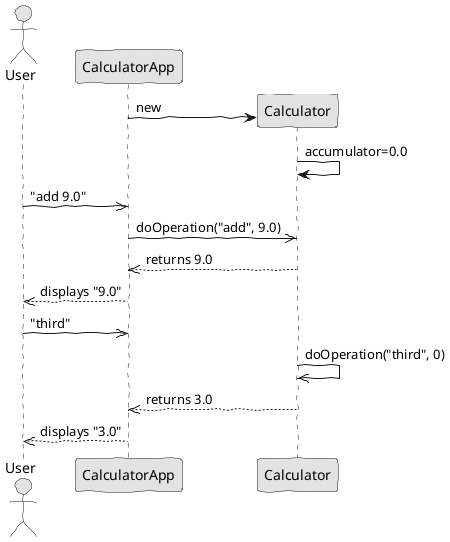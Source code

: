 @startuml class-diagram.png
skinparam handwritten true
skinparam monochrome true
skinparam packageStyle rect
skinparam defaultFontName FG Virgil
skinparam shadowing false

actor User
participant CalculatorApp
participant Calculator

create Calculator
CalculatorApp -> Calculator : new
Calculator -> Calculator : accumulator=0.0

User ->> CalculatorApp : "add 9.0"
CalculatorApp ->> Calculator : doOperation("add", 9.0)
CalculatorApp <<-- Calculator : returns 9.0
User <<-- CalculatorApp : displays "9.0"
User ->> CalculatorApp : "third"
Calculator ->> Calculator : doOperation("third", 0)
CalculatorApp <<-- Calculator : returns 3.0
User <<-- CalculatorApp : displays "3.0"


@enduml
